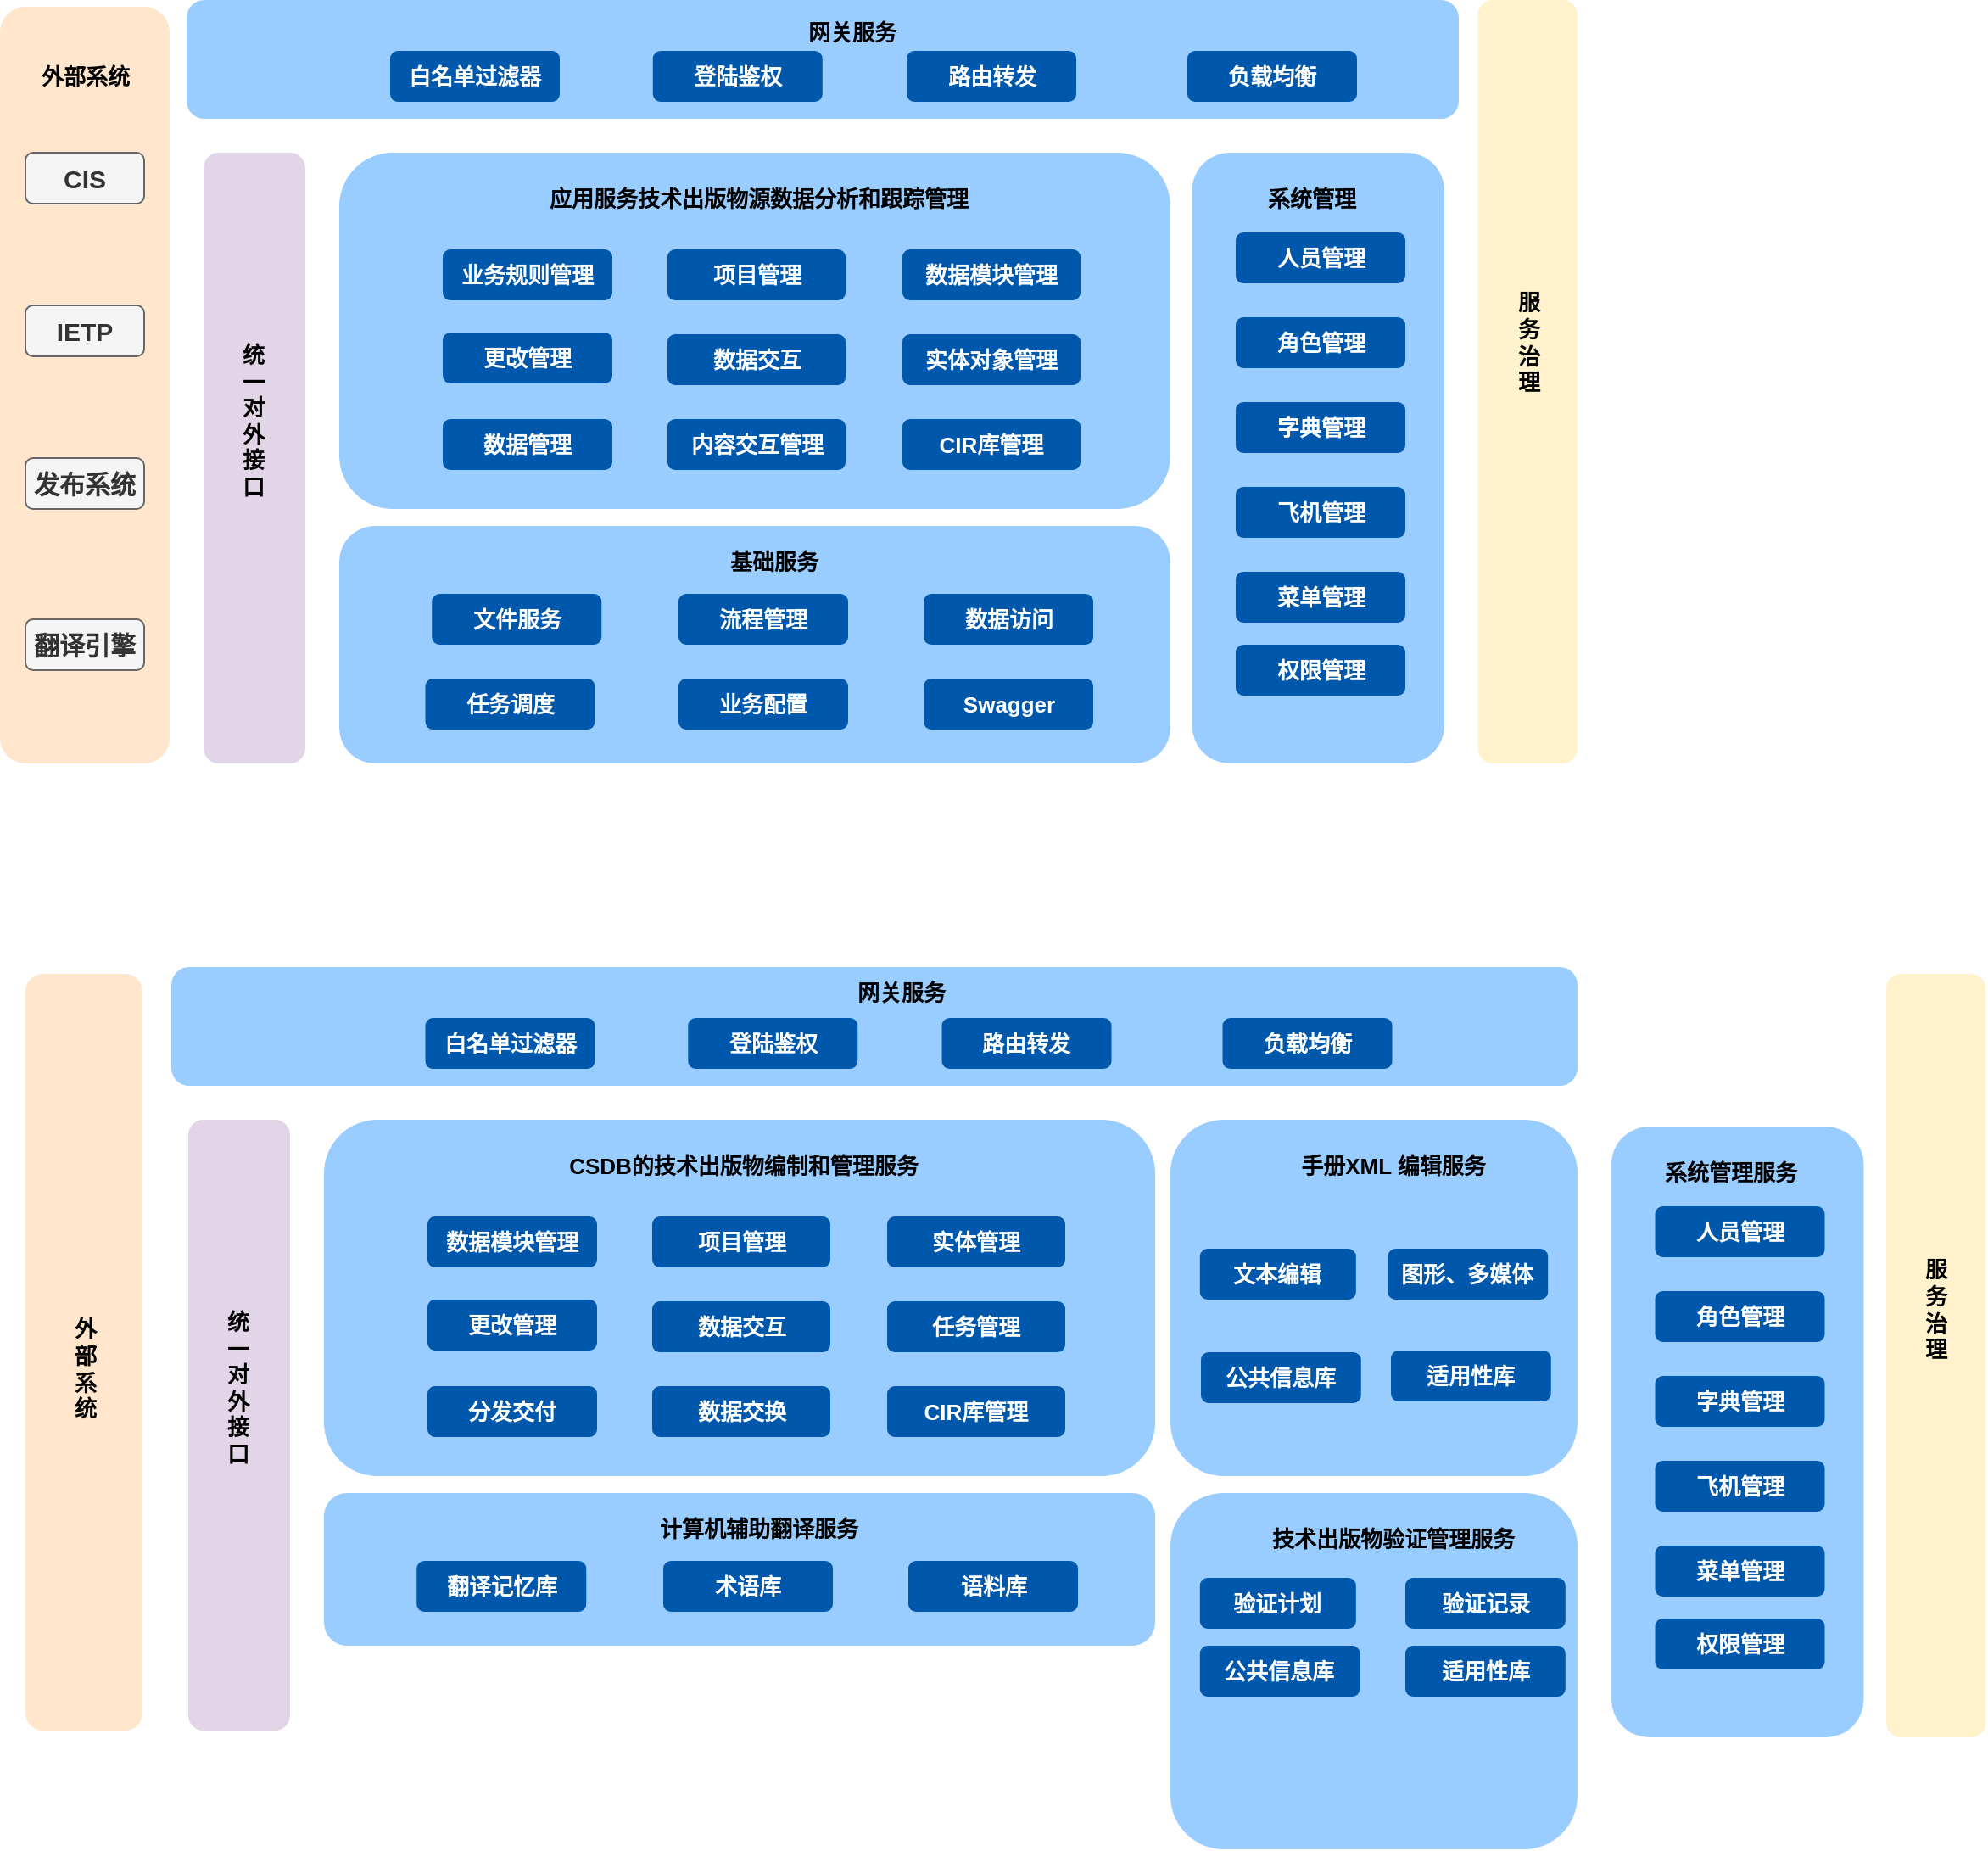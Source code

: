 <mxfile version="28.2.7">
  <diagram name="第 1 页" id="pEPzGr8JVzk4aD1bEKaW">
    <mxGraphModel dx="1226" dy="620" grid="1" gridSize="10" guides="1" tooltips="1" connect="1" arrows="1" fold="1" page="1" pageScale="1" pageWidth="827" pageHeight="1169" math="0" shadow="0">
      <root>
        <mxCell id="0" />
        <mxCell id="1" parent="0" />
        <mxCell id="tqjAG6MXT4f4XY4HCw1w-1" value="" style="rounded=1;whiteSpace=wrap;html=1;fillColor=#99CCFF;strokeColor=none;" vertex="1" parent="1">
          <mxGeometry x="270" y="370" width="490" height="140" as="geometry" />
        </mxCell>
        <mxCell id="tqjAG6MXT4f4XY4HCw1w-2" value="基础服务" style="text;html=1;align=center;verticalAlign=middle;resizable=0;points=[];autosize=1;strokeColor=none;fillColor=none;fontStyle=1;fontSize=13;" vertex="1" parent="1">
          <mxGeometry x="486" y="376" width="80" height="30" as="geometry" />
        </mxCell>
        <mxCell id="tqjAG6MXT4f4XY4HCw1w-3" value="文件服务" style="rounded=1;whiteSpace=wrap;html=1;fontStyle=1;fontSize=13;strokeColor=none;fillColor=#0058AC;fontColor=#FFFFFF;" vertex="1" parent="1">
          <mxGeometry x="324.63" y="410" width="100" height="30" as="geometry" />
        </mxCell>
        <mxCell id="tqjAG6MXT4f4XY4HCw1w-4" value="任务调度" style="rounded=1;whiteSpace=wrap;html=1;fontStyle=1;fontSize=13;strokeColor=none;fillColor=#0058AC;fontColor=#FFFFFF;" vertex="1" parent="1">
          <mxGeometry x="320.75" y="460" width="100" height="30" as="geometry" />
        </mxCell>
        <mxCell id="tqjAG6MXT4f4XY4HCw1w-5" value="数据访问" style="rounded=1;whiteSpace=wrap;html=1;fontStyle=1;fontSize=13;strokeColor=none;fillColor=#0058AC;fontColor=#FFFFFF;" vertex="1" parent="1">
          <mxGeometry x="614.5" y="410" width="100" height="30" as="geometry" />
        </mxCell>
        <mxCell id="tqjAG6MXT4f4XY4HCw1w-6" value="流程管理" style="rounded=1;whiteSpace=wrap;html=1;fontStyle=1;fontSize=13;strokeColor=none;fillColor=#0058AC;fontColor=#FFFFFF;" vertex="1" parent="1">
          <mxGeometry x="470" y="410" width="100" height="30" as="geometry" />
        </mxCell>
        <mxCell id="tqjAG6MXT4f4XY4HCw1w-7" value="业务配置" style="rounded=1;whiteSpace=wrap;html=1;fontStyle=1;fontSize=13;strokeColor=none;fillColor=#0058AC;fontColor=#FFFFFF;" vertex="1" parent="1">
          <mxGeometry x="470" y="460" width="100" height="30" as="geometry" />
        </mxCell>
        <mxCell id="tqjAG6MXT4f4XY4HCw1w-8" value="Swagger" style="rounded=1;whiteSpace=wrap;html=1;fontStyle=1;fontSize=13;strokeColor=none;fillColor=#0058AC;fontColor=#FFFFFF;" vertex="1" parent="1">
          <mxGeometry x="614.5" y="460" width="100" height="30" as="geometry" />
        </mxCell>
        <mxCell id="tqjAG6MXT4f4XY4HCw1w-9" value="" style="rounded=1;whiteSpace=wrap;html=1;fillColor=#99CCFF;strokeColor=none;" vertex="1" parent="1">
          <mxGeometry x="772.76" y="150" width="148.75" height="360" as="geometry" />
        </mxCell>
        <mxCell id="tqjAG6MXT4f4XY4HCw1w-10" value="系统管理" style="text;html=1;align=center;verticalAlign=middle;resizable=0;points=[];autosize=1;strokeColor=none;fillColor=none;fontStyle=1;fontSize=13;" vertex="1" parent="1">
          <mxGeometry x="803.01" y="162" width="80" height="30" as="geometry" />
        </mxCell>
        <mxCell id="tqjAG6MXT4f4XY4HCw1w-11" value="人员管理" style="rounded=1;whiteSpace=wrap;html=1;fontStyle=1;fontSize=13;strokeColor=none;fillColor=#0058AC;fontColor=#FFFFFF;" vertex="1" parent="1">
          <mxGeometry x="798.51" y="197" width="100" height="30" as="geometry" />
        </mxCell>
        <mxCell id="tqjAG6MXT4f4XY4HCw1w-12" value="角色管理" style="rounded=1;whiteSpace=wrap;html=1;fontStyle=1;fontSize=13;strokeColor=none;fillColor=#0058AC;fontColor=#FFFFFF;" vertex="1" parent="1">
          <mxGeometry x="798.51" y="247" width="100" height="30" as="geometry" />
        </mxCell>
        <mxCell id="tqjAG6MXT4f4XY4HCw1w-13" value="字典管理" style="rounded=1;whiteSpace=wrap;html=1;fontStyle=1;fontSize=13;strokeColor=none;fillColor=#0058AC;fontColor=#FFFFFF;" vertex="1" parent="1">
          <mxGeometry x="798.51" y="297" width="100" height="30" as="geometry" />
        </mxCell>
        <mxCell id="tqjAG6MXT4f4XY4HCw1w-14" value="飞机管理" style="rounded=1;whiteSpace=wrap;html=1;fontStyle=1;fontSize=13;strokeColor=none;fillColor=#0058AC;fontColor=#FFFFFF;" vertex="1" parent="1">
          <mxGeometry x="798.51" y="347" width="100" height="30" as="geometry" />
        </mxCell>
        <mxCell id="tqjAG6MXT4f4XY4HCw1w-15" value="菜单管理" style="rounded=1;whiteSpace=wrap;html=1;fontStyle=1;fontSize=13;strokeColor=none;fillColor=#0058AC;fontColor=#FFFFFF;" vertex="1" parent="1">
          <mxGeometry x="798.51" y="397" width="100" height="30" as="geometry" />
        </mxCell>
        <mxCell id="tqjAG6MXT4f4XY4HCw1w-16" value="权限管理" style="rounded=1;whiteSpace=wrap;html=1;fontStyle=1;fontSize=13;strokeColor=none;fillColor=#0058AC;fontColor=#FFFFFF;" vertex="1" parent="1">
          <mxGeometry x="798.51" y="440" width="100" height="30" as="geometry" />
        </mxCell>
        <mxCell id="tqjAG6MXT4f4XY4HCw1w-17" value="" style="rounded=1;whiteSpace=wrap;html=1;fillColor=#99CCFF;strokeColor=none;" vertex="1" parent="1">
          <mxGeometry x="270" y="150" width="490" height="210" as="geometry" />
        </mxCell>
        <mxCell id="tqjAG6MXT4f4XY4HCw1w-18" value="业务规则管理" style="rounded=1;whiteSpace=wrap;html=1;fontStyle=1;fontSize=13;strokeColor=none;fillColor=#0058AC;fontColor=#FFFFFF;" vertex="1" parent="1">
          <mxGeometry x="331" y="207" width="100" height="30" as="geometry" />
        </mxCell>
        <mxCell id="tqjAG6MXT4f4XY4HCw1w-19" value="更改管理" style="rounded=1;whiteSpace=wrap;html=1;fontStyle=1;fontSize=13;strokeColor=none;fillColor=#0058AC;fontColor=#FFFFFF;" vertex="1" parent="1">
          <mxGeometry x="331" y="256" width="100" height="30" as="geometry" />
        </mxCell>
        <mxCell id="tqjAG6MXT4f4XY4HCw1w-20" value="数据管理" style="rounded=1;whiteSpace=wrap;html=1;fontStyle=1;fontSize=13;strokeColor=none;fillColor=#0058AC;fontColor=#FFFFFF;" vertex="1" parent="1">
          <mxGeometry x="331" y="307" width="100" height="30" as="geometry" />
        </mxCell>
        <mxCell id="tqjAG6MXT4f4XY4HCw1w-21" value="项目管理" style="rounded=1;whiteSpace=wrap;html=1;fontStyle=1;fontSize=13;strokeColor=none;fillColor=#0058AC;fontColor=#FFFFFF;" vertex="1" parent="1">
          <mxGeometry x="463.5" y="207" width="105" height="30" as="geometry" />
        </mxCell>
        <mxCell id="tqjAG6MXT4f4XY4HCw1w-22" value="数据交互" style="rounded=1;whiteSpace=wrap;html=1;fontStyle=1;fontSize=13;strokeColor=none;fillColor=#0058AC;fontColor=#FFFFFF;" vertex="1" parent="1">
          <mxGeometry x="463.5" y="257" width="105" height="30" as="geometry" />
        </mxCell>
        <mxCell id="tqjAG6MXT4f4XY4HCw1w-23" value="内容交互管理" style="rounded=1;whiteSpace=wrap;html=1;fontStyle=1;fontSize=13;strokeColor=none;fillColor=#0058AC;fontColor=#FFFFFF;" vertex="1" parent="1">
          <mxGeometry x="463.5" y="307" width="105" height="30" as="geometry" />
        </mxCell>
        <mxCell id="tqjAG6MXT4f4XY4HCw1w-24" value="数据模块管理" style="rounded=1;whiteSpace=wrap;html=1;fontStyle=1;fontSize=13;strokeColor=none;fillColor=#0058AC;fontColor=#FFFFFF;" vertex="1" parent="1">
          <mxGeometry x="602.01" y="207" width="105" height="30" as="geometry" />
        </mxCell>
        <mxCell id="tqjAG6MXT4f4XY4HCw1w-25" value="实体对象管理" style="rounded=1;whiteSpace=wrap;html=1;fontStyle=1;fontSize=13;strokeColor=none;fillColor=#0058AC;fontColor=#FFFFFF;" vertex="1" parent="1">
          <mxGeometry x="602.01" y="257" width="105" height="30" as="geometry" />
        </mxCell>
        <mxCell id="tqjAG6MXT4f4XY4HCw1w-26" value="CIR库管理" style="rounded=1;whiteSpace=wrap;html=1;fontStyle=1;fontSize=13;strokeColor=none;fillColor=#0058AC;fontColor=#FFFFFF;" vertex="1" parent="1">
          <mxGeometry x="602.01" y="307" width="105" height="30" as="geometry" />
        </mxCell>
        <mxCell id="tqjAG6MXT4f4XY4HCw1w-27" value="应用服务技术出版物源数据分析和跟踪管理" style="text;html=1;align=center;verticalAlign=middle;resizable=0;points=[];autosize=1;strokeColor=none;fillColor=none;fontStyle=1;fontSize=13;" vertex="1" parent="1">
          <mxGeometry x="382.25" y="162" width="270" height="30" as="geometry" />
        </mxCell>
        <mxCell id="tqjAG6MXT4f4XY4HCw1w-28" value="" style="rounded=1;whiteSpace=wrap;html=1;fillColor=#99CCFF;strokeColor=none;" vertex="1" parent="1">
          <mxGeometry x="180" y="60" width="750" height="70" as="geometry" />
        </mxCell>
        <mxCell id="tqjAG6MXT4f4XY4HCw1w-29" value="网关服务" style="text;html=1;align=center;verticalAlign=middle;resizable=0;points=[];autosize=1;strokeColor=none;fillColor=none;fontStyle=1;fontSize=13;" vertex="1" parent="1">
          <mxGeometry x="531.88" y="64" width="80" height="30" as="geometry" />
        </mxCell>
        <mxCell id="tqjAG6MXT4f4XY4HCw1w-30" value="白名单过滤器" style="rounded=1;whiteSpace=wrap;html=1;fontStyle=1;fontSize=13;strokeColor=none;fillColor=#0058AC;fontColor=#FFFFFF;" vertex="1" parent="1">
          <mxGeometry x="300" y="90" width="100" height="30" as="geometry" />
        </mxCell>
        <mxCell id="tqjAG6MXT4f4XY4HCw1w-31" value="登陆鉴权" style="rounded=1;whiteSpace=wrap;html=1;fontStyle=1;fontSize=13;strokeColor=none;fillColor=#0058AC;fontColor=#FFFFFF;" vertex="1" parent="1">
          <mxGeometry x="454.88" y="90" width="100" height="30" as="geometry" />
        </mxCell>
        <mxCell id="tqjAG6MXT4f4XY4HCw1w-32" value="路由转发" style="rounded=1;whiteSpace=wrap;html=1;fontStyle=1;fontSize=13;strokeColor=none;fillColor=#0058AC;fontColor=#FFFFFF;" vertex="1" parent="1">
          <mxGeometry x="604.51" y="90" width="100" height="30" as="geometry" />
        </mxCell>
        <mxCell id="tqjAG6MXT4f4XY4HCw1w-33" value="负载均衡" style="rounded=1;whiteSpace=wrap;html=1;fontStyle=1;fontSize=13;strokeColor=none;fillColor=#0058AC;fontColor=#FFFFFF;" vertex="1" parent="1">
          <mxGeometry x="770" y="90" width="100" height="30" as="geometry" />
        </mxCell>
        <mxCell id="tqjAG6MXT4f4XY4HCw1w-34" value="" style="rounded=1;whiteSpace=wrap;html=1;fillColor=#e1d5e7;strokeColor=none;" vertex="1" parent="1">
          <mxGeometry x="190" y="150" width="60" height="360" as="geometry" />
        </mxCell>
        <mxCell id="tqjAG6MXT4f4XY4HCw1w-35" value="统&lt;div&gt;一&lt;/div&gt;&lt;div&gt;对&lt;/div&gt;&lt;div&gt;外&lt;/div&gt;&lt;div&gt;接&lt;/div&gt;&lt;div&gt;口&lt;/div&gt;&lt;div&gt;&lt;br&gt;&lt;/div&gt;" style="text;html=1;align=center;verticalAlign=middle;resizable=0;points=[];autosize=1;strokeColor=none;fillColor=none;fontStyle=1;fontSize=13;" vertex="1" parent="1">
          <mxGeometry x="198.75" y="256" width="40" height="120" as="geometry" />
        </mxCell>
        <mxCell id="tqjAG6MXT4f4XY4HCw1w-36" value="" style="rounded=1;whiteSpace=wrap;html=1;fillColor=#fff2cc;strokeColor=none;" vertex="1" parent="1">
          <mxGeometry x="941.25" y="60" width="58.75" height="450" as="geometry" />
        </mxCell>
        <mxCell id="tqjAG6MXT4f4XY4HCw1w-37" value="服&lt;div&gt;务&lt;/div&gt;&lt;div&gt;治&lt;/div&gt;&lt;div&gt;理&lt;/div&gt;" style="text;html=1;align=center;verticalAlign=middle;resizable=0;points=[];autosize=1;strokeColor=none;fillColor=none;fontStyle=1;fontSize=13;" vertex="1" parent="1">
          <mxGeometry x="950.63" y="222" width="40" height="80" as="geometry" />
        </mxCell>
        <mxCell id="tqjAG6MXT4f4XY4HCw1w-38" value="" style="rounded=1;whiteSpace=wrap;html=1;fillColor=#ffe6cc;strokeColor=none;" vertex="1" parent="1">
          <mxGeometry x="70" y="64" width="100" height="446" as="geometry" />
        </mxCell>
        <mxCell id="tqjAG6MXT4f4XY4HCw1w-39" value="外部系统" style="text;html=1;align=center;verticalAlign=middle;resizable=0;points=[];autosize=1;strokeColor=none;fillColor=none;fontStyle=1;fontSize=13;" vertex="1" parent="1">
          <mxGeometry x="80" y="90" width="80" height="30" as="geometry" />
        </mxCell>
        <mxCell id="tqjAG6MXT4f4XY4HCw1w-40" value="CIS" style="rounded=1;whiteSpace=wrap;html=1;fontStyle=1;fontSize=15;strokeColor=#666666;fillColor=#f5f5f5;fontColor=#333333;" vertex="1" parent="1">
          <mxGeometry x="85" y="150" width="70" height="30" as="geometry" />
        </mxCell>
        <mxCell id="tqjAG6MXT4f4XY4HCw1w-41" value="IETP" style="rounded=1;whiteSpace=wrap;html=1;fontStyle=1;fontSize=15;strokeColor=#666666;fillColor=#f5f5f5;fontColor=#333333;" vertex="1" parent="1">
          <mxGeometry x="85" y="240" width="70" height="30" as="geometry" />
        </mxCell>
        <mxCell id="tqjAG6MXT4f4XY4HCw1w-42" value="发布系统" style="rounded=1;whiteSpace=wrap;html=1;fontStyle=1;fontSize=15;strokeColor=#666666;fillColor=#f5f5f5;fontColor=#333333;" vertex="1" parent="1">
          <mxGeometry x="85" y="330" width="70" height="30" as="geometry" />
        </mxCell>
        <mxCell id="tqjAG6MXT4f4XY4HCw1w-43" value="翻译引擎" style="rounded=1;whiteSpace=wrap;html=1;fontStyle=1;fontSize=15;strokeColor=#666666;fillColor=#f5f5f5;fontColor=#333333;" vertex="1" parent="1">
          <mxGeometry x="85" y="425" width="70" height="30" as="geometry" />
        </mxCell>
        <mxCell id="tqjAG6MXT4f4XY4HCw1w-44" value="" style="rounded=1;whiteSpace=wrap;html=1;fillColor=#99CCFF;strokeColor=none;" vertex="1" parent="1">
          <mxGeometry x="261" y="940" width="490" height="90" as="geometry" />
        </mxCell>
        <mxCell id="tqjAG6MXT4f4XY4HCw1w-45" value="计算机辅助翻译服务" style="text;html=1;align=center;verticalAlign=middle;resizable=0;points=[];autosize=1;strokeColor=none;fillColor=none;fontStyle=1;fontSize=13;" vertex="1" parent="1">
          <mxGeometry x="447" y="946" width="140" height="30" as="geometry" />
        </mxCell>
        <mxCell id="tqjAG6MXT4f4XY4HCw1w-46" value="翻译记忆库" style="rounded=1;whiteSpace=wrap;html=1;fontStyle=1;fontSize=13;strokeColor=none;fillColor=#0058AC;fontColor=#FFFFFF;" vertex="1" parent="1">
          <mxGeometry x="315.63" y="980" width="100" height="30" as="geometry" />
        </mxCell>
        <mxCell id="tqjAG6MXT4f4XY4HCw1w-48" value="语料库" style="rounded=1;whiteSpace=wrap;html=1;fontStyle=1;fontSize=13;strokeColor=none;fillColor=#0058AC;fontColor=#FFFFFF;" vertex="1" parent="1">
          <mxGeometry x="605.5" y="980" width="100" height="30" as="geometry" />
        </mxCell>
        <mxCell id="tqjAG6MXT4f4XY4HCw1w-49" value="术语库" style="rounded=1;whiteSpace=wrap;html=1;fontStyle=1;fontSize=13;strokeColor=none;fillColor=#0058AC;fontColor=#FFFFFF;" vertex="1" parent="1">
          <mxGeometry x="461" y="980" width="100" height="30" as="geometry" />
        </mxCell>
        <mxCell id="tqjAG6MXT4f4XY4HCw1w-52" value="" style="rounded=1;whiteSpace=wrap;html=1;fillColor=#99CCFF;strokeColor=none;" vertex="1" parent="1">
          <mxGeometry x="1020" y="724" width="148.75" height="360" as="geometry" />
        </mxCell>
        <mxCell id="tqjAG6MXT4f4XY4HCw1w-53" value="系统管理服务" style="text;html=1;align=center;verticalAlign=middle;resizable=0;points=[];autosize=1;strokeColor=none;fillColor=none;fontStyle=1;fontSize=13;" vertex="1" parent="1">
          <mxGeometry x="1040.25" y="736" width="100" height="30" as="geometry" />
        </mxCell>
        <mxCell id="tqjAG6MXT4f4XY4HCw1w-54" value="人员管理" style="rounded=1;whiteSpace=wrap;html=1;fontStyle=1;fontSize=13;strokeColor=none;fillColor=#0058AC;fontColor=#FFFFFF;" vertex="1" parent="1">
          <mxGeometry x="1045.75" y="771" width="100" height="30" as="geometry" />
        </mxCell>
        <mxCell id="tqjAG6MXT4f4XY4HCw1w-55" value="角色管理" style="rounded=1;whiteSpace=wrap;html=1;fontStyle=1;fontSize=13;strokeColor=none;fillColor=#0058AC;fontColor=#FFFFFF;" vertex="1" parent="1">
          <mxGeometry x="1045.75" y="821" width="100" height="30" as="geometry" />
        </mxCell>
        <mxCell id="tqjAG6MXT4f4XY4HCw1w-56" value="字典管理" style="rounded=1;whiteSpace=wrap;html=1;fontStyle=1;fontSize=13;strokeColor=none;fillColor=#0058AC;fontColor=#FFFFFF;" vertex="1" parent="1">
          <mxGeometry x="1045.75" y="871" width="100" height="30" as="geometry" />
        </mxCell>
        <mxCell id="tqjAG6MXT4f4XY4HCw1w-57" value="飞机管理" style="rounded=1;whiteSpace=wrap;html=1;fontStyle=1;fontSize=13;strokeColor=none;fillColor=#0058AC;fontColor=#FFFFFF;" vertex="1" parent="1">
          <mxGeometry x="1045.75" y="921" width="100" height="30" as="geometry" />
        </mxCell>
        <mxCell id="tqjAG6MXT4f4XY4HCw1w-58" value="菜单管理" style="rounded=1;whiteSpace=wrap;html=1;fontStyle=1;fontSize=13;strokeColor=none;fillColor=#0058AC;fontColor=#FFFFFF;" vertex="1" parent="1">
          <mxGeometry x="1045.75" y="971" width="100" height="30" as="geometry" />
        </mxCell>
        <mxCell id="tqjAG6MXT4f4XY4HCw1w-59" value="权限管理" style="rounded=1;whiteSpace=wrap;html=1;fontStyle=1;fontSize=13;strokeColor=none;fillColor=#0058AC;fontColor=#FFFFFF;" vertex="1" parent="1">
          <mxGeometry x="1045.75" y="1014" width="100" height="30" as="geometry" />
        </mxCell>
        <mxCell id="tqjAG6MXT4f4XY4HCw1w-60" value="" style="rounded=1;whiteSpace=wrap;html=1;fillColor=#99CCFF;strokeColor=none;" vertex="1" parent="1">
          <mxGeometry x="261" y="720" width="490" height="210" as="geometry" />
        </mxCell>
        <mxCell id="tqjAG6MXT4f4XY4HCw1w-61" value="数据模块管理" style="rounded=1;whiteSpace=wrap;html=1;fontStyle=1;fontSize=13;strokeColor=none;fillColor=#0058AC;fontColor=#FFFFFF;" vertex="1" parent="1">
          <mxGeometry x="322" y="777" width="100" height="30" as="geometry" />
        </mxCell>
        <mxCell id="tqjAG6MXT4f4XY4HCw1w-62" value="更改管理" style="rounded=1;whiteSpace=wrap;html=1;fontStyle=1;fontSize=13;strokeColor=none;fillColor=#0058AC;fontColor=#FFFFFF;" vertex="1" parent="1">
          <mxGeometry x="322" y="826" width="100" height="30" as="geometry" />
        </mxCell>
        <mxCell id="tqjAG6MXT4f4XY4HCw1w-63" value="分发交付" style="rounded=1;whiteSpace=wrap;html=1;fontStyle=1;fontSize=13;strokeColor=none;fillColor=#0058AC;fontColor=#FFFFFF;" vertex="1" parent="1">
          <mxGeometry x="322" y="877" width="100" height="30" as="geometry" />
        </mxCell>
        <mxCell id="tqjAG6MXT4f4XY4HCw1w-64" value="项目管理" style="rounded=1;whiteSpace=wrap;html=1;fontStyle=1;fontSize=13;strokeColor=none;fillColor=#0058AC;fontColor=#FFFFFF;" vertex="1" parent="1">
          <mxGeometry x="454.5" y="777" width="105" height="30" as="geometry" />
        </mxCell>
        <mxCell id="tqjAG6MXT4f4XY4HCw1w-65" value="数据交互" style="rounded=1;whiteSpace=wrap;html=1;fontStyle=1;fontSize=13;strokeColor=none;fillColor=#0058AC;fontColor=#FFFFFF;" vertex="1" parent="1">
          <mxGeometry x="454.5" y="827" width="105" height="30" as="geometry" />
        </mxCell>
        <mxCell id="tqjAG6MXT4f4XY4HCw1w-66" value="数据交换" style="rounded=1;whiteSpace=wrap;html=1;fontStyle=1;fontSize=13;strokeColor=none;fillColor=#0058AC;fontColor=#FFFFFF;" vertex="1" parent="1">
          <mxGeometry x="454.5" y="877" width="105" height="30" as="geometry" />
        </mxCell>
        <mxCell id="tqjAG6MXT4f4XY4HCw1w-67" value="实体管理" style="rounded=1;whiteSpace=wrap;html=1;fontStyle=1;fontSize=13;strokeColor=none;fillColor=#0058AC;fontColor=#FFFFFF;" vertex="1" parent="1">
          <mxGeometry x="593.01" y="777" width="105" height="30" as="geometry" />
        </mxCell>
        <mxCell id="tqjAG6MXT4f4XY4HCw1w-68" value="任务管理" style="rounded=1;whiteSpace=wrap;html=1;fontStyle=1;fontSize=13;strokeColor=none;fillColor=#0058AC;fontColor=#FFFFFF;" vertex="1" parent="1">
          <mxGeometry x="593.01" y="827" width="105" height="30" as="geometry" />
        </mxCell>
        <mxCell id="tqjAG6MXT4f4XY4HCw1w-69" value="CIR库管理" style="rounded=1;whiteSpace=wrap;html=1;fontStyle=1;fontSize=13;strokeColor=none;fillColor=#0058AC;fontColor=#FFFFFF;" vertex="1" parent="1">
          <mxGeometry x="593.01" y="877" width="105" height="30" as="geometry" />
        </mxCell>
        <mxCell id="tqjAG6MXT4f4XY4HCw1w-70" value="CSDB的技术出版物编制和管理服务" style="text;html=1;align=center;verticalAlign=middle;resizable=0;points=[];autosize=1;strokeColor=none;fillColor=none;fontStyle=1;fontSize=13;" vertex="1" parent="1">
          <mxGeometry x="393.25" y="732" width="230" height="30" as="geometry" />
        </mxCell>
        <mxCell id="tqjAG6MXT4f4XY4HCw1w-71" value="" style="rounded=1;whiteSpace=wrap;html=1;fillColor=#99CCFF;strokeColor=none;" vertex="1" parent="1">
          <mxGeometry x="171" y="630" width="829" height="70" as="geometry" />
        </mxCell>
        <mxCell id="tqjAG6MXT4f4XY4HCw1w-72" value="网关服务" style="text;html=1;align=center;verticalAlign=middle;resizable=0;points=[];autosize=1;strokeColor=none;fillColor=none;fontStyle=1;fontSize=13;" vertex="1" parent="1">
          <mxGeometry x="561.0" y="630" width="80" height="30" as="geometry" />
        </mxCell>
        <mxCell id="tqjAG6MXT4f4XY4HCw1w-73" value="白名单过滤器" style="rounded=1;whiteSpace=wrap;html=1;fontStyle=1;fontSize=13;strokeColor=none;fillColor=#0058AC;fontColor=#FFFFFF;" vertex="1" parent="1">
          <mxGeometry x="320.75" y="660" width="100" height="30" as="geometry" />
        </mxCell>
        <mxCell id="tqjAG6MXT4f4XY4HCw1w-74" value="登陆鉴权" style="rounded=1;whiteSpace=wrap;html=1;fontStyle=1;fontSize=13;strokeColor=none;fillColor=#0058AC;fontColor=#FFFFFF;" vertex="1" parent="1">
          <mxGeometry x="475.63" y="660" width="100" height="30" as="geometry" />
        </mxCell>
        <mxCell id="tqjAG6MXT4f4XY4HCw1w-75" value="路由转发" style="rounded=1;whiteSpace=wrap;html=1;fontStyle=1;fontSize=13;strokeColor=none;fillColor=#0058AC;fontColor=#FFFFFF;" vertex="1" parent="1">
          <mxGeometry x="625.26" y="660" width="100" height="30" as="geometry" />
        </mxCell>
        <mxCell id="tqjAG6MXT4f4XY4HCw1w-76" value="负载均衡" style="rounded=1;whiteSpace=wrap;html=1;fontStyle=1;fontSize=13;strokeColor=none;fillColor=#0058AC;fontColor=#FFFFFF;" vertex="1" parent="1">
          <mxGeometry x="790.75" y="660" width="100" height="30" as="geometry" />
        </mxCell>
        <mxCell id="tqjAG6MXT4f4XY4HCw1w-77" value="" style="rounded=1;whiteSpace=wrap;html=1;fillColor=#e1d5e7;strokeColor=none;" vertex="1" parent="1">
          <mxGeometry x="181" y="720" width="60" height="360" as="geometry" />
        </mxCell>
        <mxCell id="tqjAG6MXT4f4XY4HCw1w-78" value="统&lt;div&gt;一&lt;/div&gt;&lt;div&gt;对&lt;/div&gt;&lt;div&gt;外&lt;/div&gt;&lt;div&gt;接&lt;/div&gt;&lt;div&gt;口&lt;/div&gt;&lt;div&gt;&lt;br&gt;&lt;/div&gt;" style="text;html=1;align=center;verticalAlign=middle;resizable=0;points=[];autosize=1;strokeColor=none;fillColor=none;fontStyle=1;fontSize=13;" vertex="1" parent="1">
          <mxGeometry x="189.75" y="826" width="40" height="120" as="geometry" />
        </mxCell>
        <mxCell id="tqjAG6MXT4f4XY4HCw1w-79" value="" style="rounded=1;whiteSpace=wrap;html=1;fillColor=#fff2cc;strokeColor=none;" vertex="1" parent="1">
          <mxGeometry x="1182" y="634" width="58.75" height="450" as="geometry" />
        </mxCell>
        <mxCell id="tqjAG6MXT4f4XY4HCw1w-80" value="服&lt;div&gt;务&lt;/div&gt;&lt;div&gt;治&lt;/div&gt;&lt;div&gt;理&lt;/div&gt;" style="text;html=1;align=center;verticalAlign=middle;resizable=0;points=[];autosize=1;strokeColor=none;fillColor=none;fontStyle=1;fontSize=13;" vertex="1" parent="1">
          <mxGeometry x="1191.38" y="792" width="40" height="80" as="geometry" />
        </mxCell>
        <mxCell id="tqjAG6MXT4f4XY4HCw1w-81" value="" style="rounded=1;whiteSpace=wrap;html=1;fillColor=#ffe6cc;strokeColor=none;" vertex="1" parent="1">
          <mxGeometry x="85" y="634" width="69" height="446" as="geometry" />
        </mxCell>
        <mxCell id="tqjAG6MXT4f4XY4HCw1w-82" value="外&lt;div&gt;部&lt;/div&gt;&lt;div&gt;系&lt;/div&gt;&lt;div&gt;统&lt;/div&gt;" style="text;html=1;align=center;verticalAlign=middle;resizable=0;points=[];autosize=1;strokeColor=none;fillColor=none;fontStyle=1;fontSize=13;" vertex="1" parent="1">
          <mxGeometry x="99.5" y="827" width="40" height="80" as="geometry" />
        </mxCell>
        <mxCell id="tqjAG6MXT4f4XY4HCw1w-87" value="" style="rounded=1;whiteSpace=wrap;html=1;fillColor=#99CCFF;strokeColor=none;" vertex="1" parent="1">
          <mxGeometry x="760" y="720" width="240" height="210" as="geometry" />
        </mxCell>
        <mxCell id="tqjAG6MXT4f4XY4HCw1w-88" value="手册XML 编辑服务" style="text;html=1;align=center;verticalAlign=middle;resizable=0;points=[];autosize=1;strokeColor=none;fillColor=none;fontStyle=1;fontSize=13;" vertex="1" parent="1">
          <mxGeometry x="825.63" y="732" width="130" height="30" as="geometry" />
        </mxCell>
        <mxCell id="tqjAG6MXT4f4XY4HCw1w-91" value="文本编辑" style="rounded=1;whiteSpace=wrap;html=1;fontStyle=1;fontSize=13;strokeColor=none;fillColor=#0058AC;fontColor=#FFFFFF;" vertex="1" parent="1">
          <mxGeometry x="777.41" y="796" width="91.99" height="30" as="geometry" />
        </mxCell>
        <mxCell id="tqjAG6MXT4f4XY4HCw1w-92" value="图形、多媒体" style="rounded=1;whiteSpace=wrap;html=1;fontStyle=1;fontSize=13;strokeColor=none;fillColor=#0058AC;fontColor=#FFFFFF;" vertex="1" parent="1">
          <mxGeometry x="888.21" y="796" width="94.37" height="30" as="geometry" />
        </mxCell>
        <mxCell id="tqjAG6MXT4f4XY4HCw1w-93" value="公共信息库" style="rounded=1;whiteSpace=wrap;html=1;fontStyle=1;fontSize=13;strokeColor=none;fillColor=#0058AC;fontColor=#FFFFFF;" vertex="1" parent="1">
          <mxGeometry x="778.01" y="857" width="94.37" height="30" as="geometry" />
        </mxCell>
        <mxCell id="tqjAG6MXT4f4XY4HCw1w-94" value="适用性库" style="rounded=1;whiteSpace=wrap;html=1;fontStyle=1;fontSize=13;strokeColor=none;fillColor=#0058AC;fontColor=#FFFFFF;" vertex="1" parent="1">
          <mxGeometry x="890" y="856" width="94.37" height="30" as="geometry" />
        </mxCell>
        <mxCell id="tqjAG6MXT4f4XY4HCw1w-95" value="" style="rounded=1;whiteSpace=wrap;html=1;fillColor=#99CCFF;strokeColor=none;" vertex="1" parent="1">
          <mxGeometry x="760" y="940" width="240" height="210" as="geometry" />
        </mxCell>
        <mxCell id="tqjAG6MXT4f4XY4HCw1w-96" value="技术出版物验证管理服务" style="text;html=1;align=center;verticalAlign=middle;resizable=0;points=[];autosize=1;strokeColor=none;fillColor=none;fontStyle=1;fontSize=13;" vertex="1" parent="1">
          <mxGeometry x="805.63" y="952" width="170" height="30" as="geometry" />
        </mxCell>
        <mxCell id="tqjAG6MXT4f4XY4HCw1w-97" value="验证计划" style="rounded=1;whiteSpace=wrap;html=1;fontStyle=1;fontSize=13;strokeColor=none;fillColor=#0058AC;fontColor=#FFFFFF;" vertex="1" parent="1">
          <mxGeometry x="777.41" y="990" width="91.99" height="30" as="geometry" />
        </mxCell>
        <mxCell id="tqjAG6MXT4f4XY4HCw1w-98" value="验证记录" style="rounded=1;whiteSpace=wrap;html=1;fontStyle=1;fontSize=13;strokeColor=none;fillColor=#0058AC;fontColor=#FFFFFF;" vertex="1" parent="1">
          <mxGeometry x="898.51" y="990" width="94.37" height="30" as="geometry" />
        </mxCell>
        <mxCell id="tqjAG6MXT4f4XY4HCw1w-99" value="公共信息库" style="rounded=1;whiteSpace=wrap;html=1;fontStyle=1;fontSize=13;strokeColor=none;fillColor=#0058AC;fontColor=#FFFFFF;" vertex="1" parent="1">
          <mxGeometry x="777.41" y="1030" width="94.37" height="30" as="geometry" />
        </mxCell>
        <mxCell id="tqjAG6MXT4f4XY4HCw1w-100" value="适用性库" style="rounded=1;whiteSpace=wrap;html=1;fontStyle=1;fontSize=13;strokeColor=none;fillColor=#0058AC;fontColor=#FFFFFF;" vertex="1" parent="1">
          <mxGeometry x="898.51" y="1030" width="94.37" height="30" as="geometry" />
        </mxCell>
      </root>
    </mxGraphModel>
  </diagram>
</mxfile>
